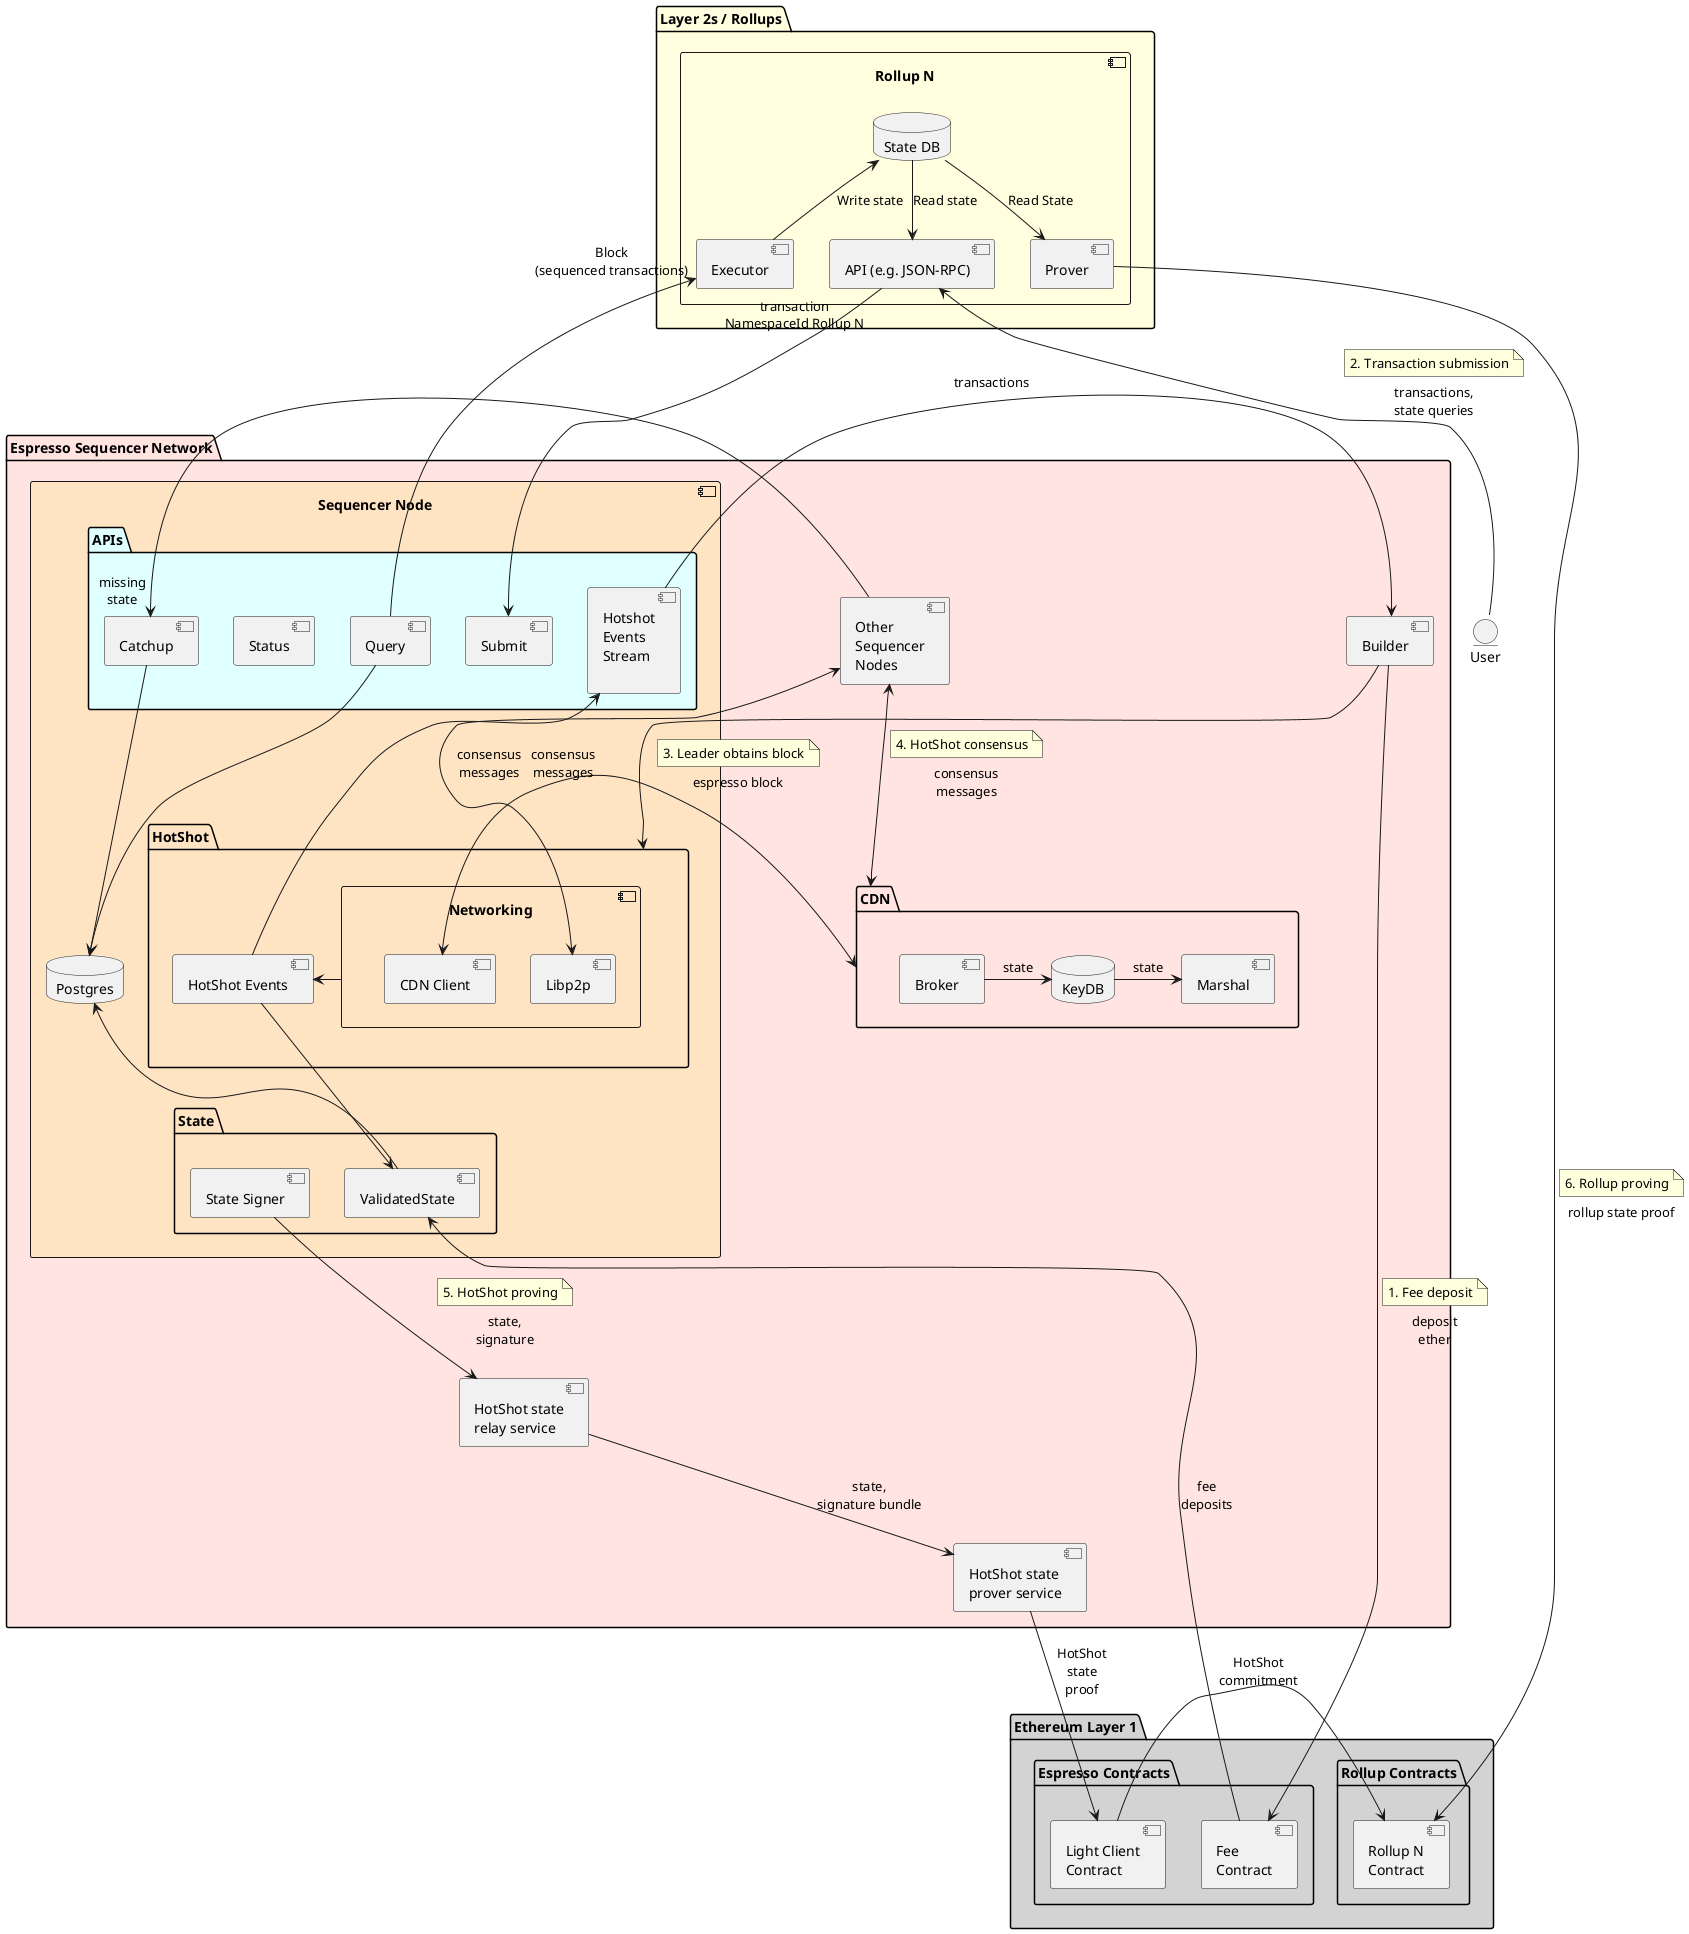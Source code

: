 @startuml

skinparam package<<Layout>> {
  borderColor Transparent
  backgroundColor Transparent
  fontColor Transparent
  stereotypeFontColor Transparent
}

package "Espresso Sequencer Network" as Network #MistyRose {
    package CDNLayout <<Layout>> {
        component "Other\nSequencer\nNodes" as Nodes
        package CDN {
            component Broker
            component Marshal
            database KeyDB
        }
    }

    'CDN Layout
    Broker -> KeyDB: state
    KeyDB -> Marshal: state
    Nodes <--> CDN: consensus\nmessages
    note top of link
        4. HotShot consensus
    end note

    component "Sequencer Node" as Seq #Bisque {
        database "Postgres" as DB
        package APIs #LightCyan {
            component "Submit" as Submit
            component "Hotshot\nEvents\nStream\n" as EventsStream
            component "Catchup" as Catchup
            component "Status"
            component "Query" as Query
        }
        package HotShot {
            component "Networking"{
                component Libp2p
                component "CDN Client"
            }
            Libp2p -[hidden]left-> "CDN Client"
            component "HotShot Events" as Events
        }

        package State as State {
            component "State Signer" as Signer
            component "ValidatedState" as Validated
        }
    }
    component "HotShot state\nprover service" as HSProver
    component "HotShot state\nrelay service" as Relay
    component "Builder" as Builder
}

' Network
Nodes --> Catchup: " " "missing\nstate"
Nodes <--> Libp2p: consensus\nmessages
"CDN Client" <--> CDN: consensus\nmessages

' HotShot state
Signer -down-> Relay: state,\nsignature
note top of link
    5. HotShot proving
end note
Relay --> HSProver: state,\nsignature bundle

' Builder
Builder --> HotShot: espresso block
note top of link
    3. Leader obtains block
end note
EventsStream -> Builder: transactions

' Events
Networking -> Events
Events -up-> EventsStream
Events -down-> Validated

' Storage
Query --> DB
Validated -up-> DB
Catchup --> DB

package "Layer 2s / Rollups" as L2s #LightYellow {
    component "Rollup N" as L2 {
        component "API (e.g. JSON-RPC)" as L2_RPC
        component Executor as L2_Exec
        component Prover as L2_Prover
        database "State DB" as L2_State
    }
}
package "Ethereum Layer 1" as L1 #LightGray {
    package "Espresso Contracts" as Esp_L1 {
        component "Light Client\nContract" as LC_L1
        component "Fee\nContract" as Fee_L1
    }
    package "Rollup Contracts" {
        component "Rollup N\nContract" as L2_L1
    }
}

' Transaction submission
entity User
User -Up-> L2_RPC : transactions,\nstate queries
note top of link
    2. Transaction submission
end note
L2_RPC --> Submit : "transaction\nNamespaceId Rollup N" " "
Query -up-> L2_Exec : " " "Block\n(sequenced transactions)"

' L1 details
HSProver -down-> LC_L1 : HotShot\nstate\nproof
L2_Prover -> L2_L1 : rollup state proof
note top of link
    6. Rollup proving
end note
LC_L1 -> L2_L1 : HotShot\ncommitment

' L2 details
L2_RPC <-up- L2_State : Read state
L2_Exec -up-> L2_State : Write state
L2_Prover <-up- L2_State : Read State

Builder --> Fee_L1: deposit\nether
note top of link
    1. Fee deposit
end note
Fee_L1 -up-> Validated: fee\ndeposits

@enduml
